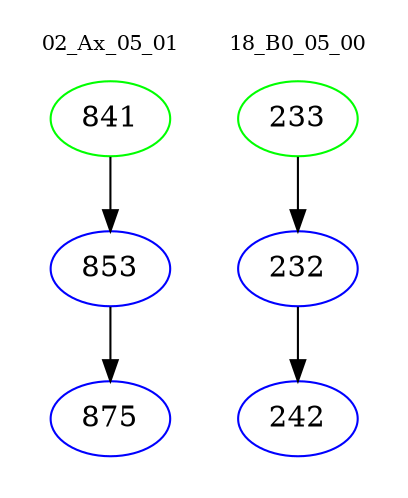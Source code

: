 digraph{
subgraph cluster_0 {
color = white
label = "02_Ax_05_01";
fontsize=10;
T0_841 [label="841", color="green"]
T0_841 -> T0_853 [color="black"]
T0_853 [label="853", color="blue"]
T0_853 -> T0_875 [color="black"]
T0_875 [label="875", color="blue"]
}
subgraph cluster_1 {
color = white
label = "18_B0_05_00";
fontsize=10;
T1_233 [label="233", color="green"]
T1_233 -> T1_232 [color="black"]
T1_232 [label="232", color="blue"]
T1_232 -> T1_242 [color="black"]
T1_242 [label="242", color="blue"]
}
}
